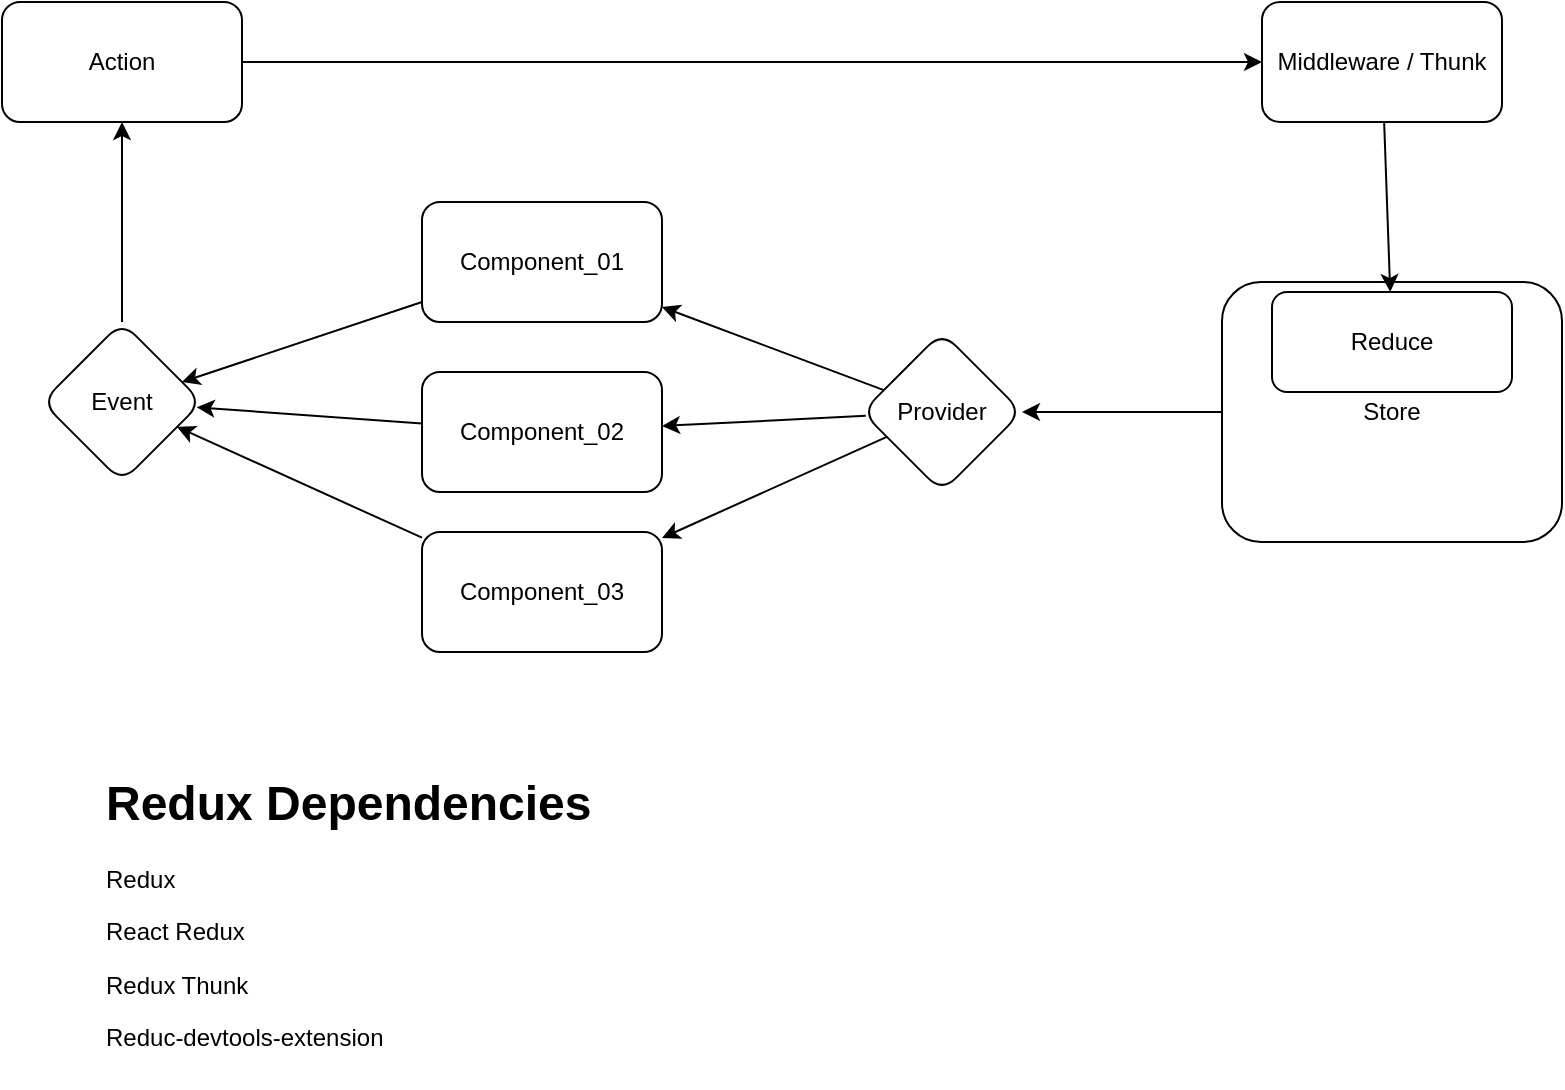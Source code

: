 <mxfile>
    <diagram id="wk-FxQhu8EENU15y53Hq" name="Page-1">
        <mxGraphModel dx="1708" dy="347" grid="1" gridSize="10" guides="1" tooltips="1" connect="1" arrows="1" fold="1" page="1" pageScale="1" pageWidth="850" pageHeight="1100" math="0" shadow="0">
            <root>
                <mxCell id="0"/>
                <mxCell id="1" parent="0"/>
                <mxCell id="5" value="" style="edgeStyle=none;html=1;" edge="1" parent="1" source="2" target="4">
                    <mxGeometry relative="1" as="geometry"/>
                </mxCell>
                <mxCell id="2" value="Store" style="rounded=1;whiteSpace=wrap;html=1;" vertex="1" parent="1">
                    <mxGeometry x="580" y="150" width="170" height="130" as="geometry"/>
                </mxCell>
                <mxCell id="3" value="Reduce" style="rounded=1;whiteSpace=wrap;html=1;" vertex="1" parent="1">
                    <mxGeometry x="605" y="155" width="120" height="50" as="geometry"/>
                </mxCell>
                <mxCell id="7" value="" style="edgeStyle=none;html=1;" edge="1" parent="1" source="4" target="6">
                    <mxGeometry relative="1" as="geometry"/>
                </mxCell>
                <mxCell id="9" value="" style="edgeStyle=none;html=1;" edge="1" parent="1" source="4" target="8">
                    <mxGeometry relative="1" as="geometry"/>
                </mxCell>
                <mxCell id="11" value="" style="edgeStyle=none;html=1;" edge="1" parent="1" source="4" target="10">
                    <mxGeometry relative="1" as="geometry"/>
                </mxCell>
                <mxCell id="4" value="Provider" style="rhombus;whiteSpace=wrap;html=1;rounded=1;" vertex="1" parent="1">
                    <mxGeometry x="400" y="175" width="80" height="80" as="geometry"/>
                </mxCell>
                <mxCell id="15" style="edgeStyle=none;html=1;" edge="1" parent="1" source="6" target="12">
                    <mxGeometry relative="1" as="geometry"/>
                </mxCell>
                <mxCell id="6" value="Component_01" style="whiteSpace=wrap;html=1;rounded=1;" vertex="1" parent="1">
                    <mxGeometry x="180" y="110" width="120" height="60" as="geometry"/>
                </mxCell>
                <mxCell id="14" style="edgeStyle=none;html=1;" edge="1" parent="1" source="8" target="12">
                    <mxGeometry relative="1" as="geometry"/>
                </mxCell>
                <mxCell id="8" value="Component_02" style="whiteSpace=wrap;html=1;rounded=1;" vertex="1" parent="1">
                    <mxGeometry x="180" y="195" width="120" height="60" as="geometry"/>
                </mxCell>
                <mxCell id="13" value="" style="edgeStyle=none;html=1;" edge="1" parent="1" source="10" target="12">
                    <mxGeometry relative="1" as="geometry"/>
                </mxCell>
                <mxCell id="10" value="Component_03" style="whiteSpace=wrap;html=1;rounded=1;" vertex="1" parent="1">
                    <mxGeometry x="180" y="275" width="120" height="60" as="geometry"/>
                </mxCell>
                <mxCell id="17" value="" style="edgeStyle=none;html=1;" edge="1" parent="1" source="12" target="16">
                    <mxGeometry relative="1" as="geometry"/>
                </mxCell>
                <mxCell id="12" value="Event" style="rhombus;whiteSpace=wrap;html=1;rounded=1;" vertex="1" parent="1">
                    <mxGeometry x="-10" y="170" width="80" height="80" as="geometry"/>
                </mxCell>
                <mxCell id="20" value="" style="edgeStyle=none;html=1;" edge="1" parent="1" source="16" target="19">
                    <mxGeometry relative="1" as="geometry"/>
                </mxCell>
                <mxCell id="16" value="Action" style="whiteSpace=wrap;html=1;rounded=1;" vertex="1" parent="1">
                    <mxGeometry x="-30" y="10" width="120" height="60" as="geometry"/>
                </mxCell>
                <mxCell id="21" style="edgeStyle=none;html=1;" edge="1" parent="1" source="19" target="3">
                    <mxGeometry relative="1" as="geometry"/>
                </mxCell>
                <mxCell id="19" value="Middleware / Thunk" style="whiteSpace=wrap;html=1;rounded=1;" vertex="1" parent="1">
                    <mxGeometry x="600" y="10" width="120" height="60" as="geometry"/>
                </mxCell>
                <mxCell id="22" value="&lt;h1 style=&quot;margin-top: 0px;&quot;&gt;Redux Dependencies&lt;/h1&gt;&lt;p&gt;Redux&lt;/p&gt;&lt;p&gt;React Redux&lt;/p&gt;&lt;p&gt;Redux Thunk&lt;/p&gt;&lt;p&gt;Reduc-devtools-extension&lt;/p&gt;" style="text;html=1;whiteSpace=wrap;overflow=hidden;rounded=0;" vertex="1" parent="1">
                    <mxGeometry x="20" y="390" width="310" height="160" as="geometry"/>
                </mxCell>
            </root>
        </mxGraphModel>
    </diagram>
</mxfile>
